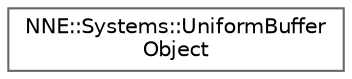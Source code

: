digraph "Graphical Class Hierarchy"
{
 // LATEX_PDF_SIZE
  bgcolor="transparent";
  edge [fontname=Helvetica,fontsize=10,labelfontname=Helvetica,labelfontsize=10];
  node [fontname=Helvetica,fontsize=10,shape=box,height=0.2,width=0.4];
  rankdir="LR";
  Node0 [id="Node000000",label="NNE::Systems::UniformBuffer\lObject",height=0.2,width=0.4,color="grey40", fillcolor="white", style="filled",URL="$struct_n_n_e_1_1_systems_1_1_uniform_buffer_object.html",tooltip=" "];
}
